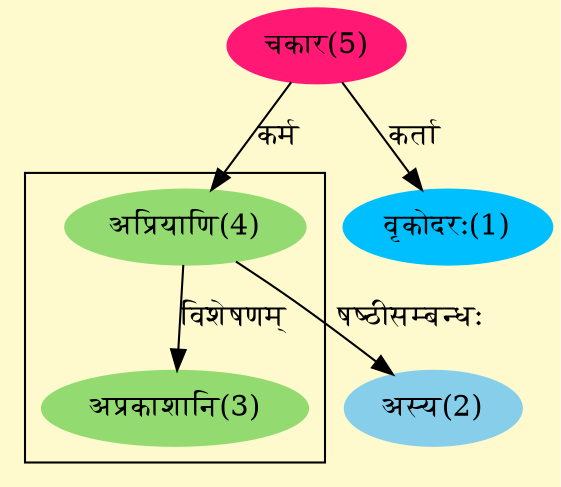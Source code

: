 digraph G{
rankdir=BT;
 compound=true;
 bgcolor="lemonchiffon1";

subgraph cluster_1{
Node3 [style=filled, color="#93DB70" label = "अप्रकाशानि(3)"]
Node4 [style=filled, color="#93DB70" label = "अप्रियाणि(4)"]

}
Node1 [style=filled, color="#00BFFF" label = "वृकोदरः(1)"]
Node5 [style=filled, color="#FF1975" label = "चकार(5)"]
Node2 [style=filled, color="#87CEEB" label = "अस्य(2)"]
Node4 [style=filled, color="#93DB70" label = "अप्रियाणि(4)"]
/* Start of Relations section */

Node1 -> Node5 [  label="कर्ता"  dir="back" ]
Node2 -> Node4 [  label="षष्ठीसम्बन्धः"  dir="back" ]
Node3 -> Node4 [  label="विशेषणम्"  dir="back" ]
Node4 -> Node5 [  label="कर्म"  dir="back" ]
}
